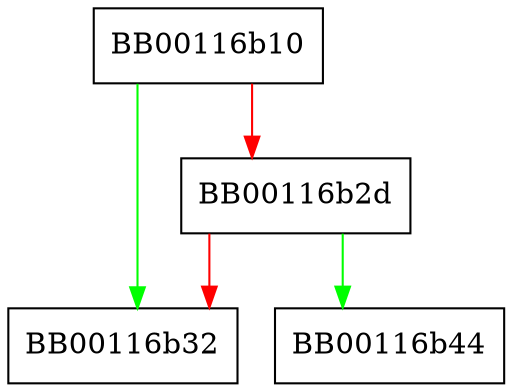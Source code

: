 digraph FUN_00116b10 {
  node [shape="box"];
  graph [splines=ortho];
  BB00116b10 -> BB00116b32 [color="green"];
  BB00116b10 -> BB00116b2d [color="red"];
  BB00116b2d -> BB00116b44 [color="green"];
  BB00116b2d -> BB00116b32 [color="red"];
}